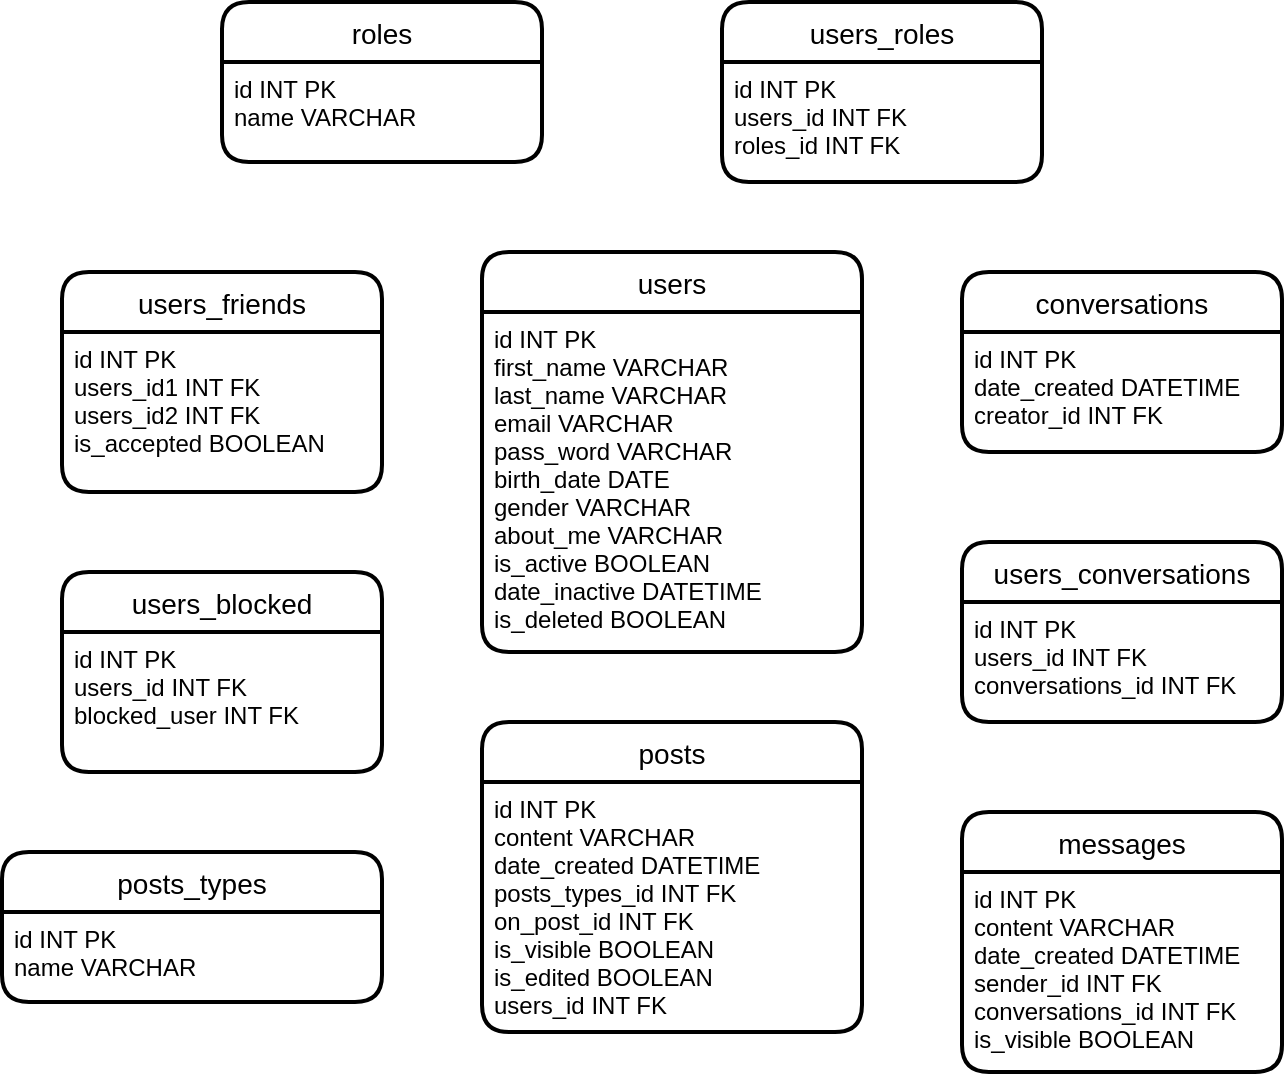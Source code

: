 <mxfile>
    <diagram id="P3E_55pYlSo_qYcGJgf6" name="Page-1">
        <mxGraphModel dx="950" dy="528" grid="1" gridSize="10" guides="1" tooltips="1" connect="1" arrows="1" fold="1" page="1" pageScale="1" pageWidth="827" pageHeight="1169" math="0" shadow="0">
            <root>
                <mxCell id="0"/>
                <mxCell id="1" parent="0"/>
                <mxCell id="2" value="roles" style="swimlane;childLayout=stackLayout;horizontal=1;startSize=30;horizontalStack=0;rounded=1;fontSize=14;fontStyle=0;strokeWidth=2;resizeParent=0;resizeLast=1;shadow=0;dashed=0;align=center;" vertex="1" parent="1">
                    <mxGeometry x="170" y="25" width="160" height="80" as="geometry"/>
                </mxCell>
                <mxCell id="3" value="id INT PK&#10;name VARCHAR" style="align=left;strokeColor=none;fillColor=none;spacingLeft=4;fontSize=12;verticalAlign=top;resizable=0;rotatable=0;part=1;" vertex="1" parent="2">
                    <mxGeometry y="30" width="160" height="50" as="geometry"/>
                </mxCell>
                <mxCell id="7" value="users_roles" style="swimlane;childLayout=stackLayout;horizontal=1;startSize=30;horizontalStack=0;rounded=1;fontSize=14;fontStyle=0;strokeWidth=2;resizeParent=0;resizeLast=1;shadow=0;dashed=0;align=center;" vertex="1" parent="1">
                    <mxGeometry x="420" y="25" width="160" height="90" as="geometry"/>
                </mxCell>
                <mxCell id="8" value="id INT PK&#10;users_id INT FK&#10;roles_id INT FK" style="align=left;strokeColor=none;fillColor=none;spacingLeft=4;fontSize=12;verticalAlign=top;resizable=0;rotatable=0;part=1;" vertex="1" parent="7">
                    <mxGeometry y="30" width="160" height="60" as="geometry"/>
                </mxCell>
                <mxCell id="10" value="users_friends" style="swimlane;childLayout=stackLayout;horizontal=1;startSize=30;horizontalStack=0;rounded=1;fontSize=14;fontStyle=0;strokeWidth=2;resizeParent=0;resizeLast=1;shadow=0;dashed=0;align=center;" vertex="1" parent="1">
                    <mxGeometry x="90" y="160" width="160" height="110" as="geometry"/>
                </mxCell>
                <mxCell id="12" style="edgeStyle=none;html=1;" edge="1" parent="10" source="11" target="10">
                    <mxGeometry relative="1" as="geometry"/>
                </mxCell>
                <mxCell id="11" value="id INT PK&#10;users_id1 INT FK&#10;users_id2 INT FK&#10;is_accepted BOOLEAN" style="align=left;strokeColor=none;fillColor=none;spacingLeft=4;fontSize=12;verticalAlign=top;resizable=0;rotatable=0;part=1;" vertex="1" parent="10">
                    <mxGeometry y="30" width="160" height="80" as="geometry"/>
                </mxCell>
                <mxCell id="13" value="users_blocked" style="swimlane;childLayout=stackLayout;horizontal=1;startSize=30;horizontalStack=0;rounded=1;fontSize=14;fontStyle=0;strokeWidth=2;resizeParent=0;resizeLast=1;shadow=0;dashed=0;align=center;" vertex="1" parent="1">
                    <mxGeometry x="90" y="310" width="160" height="100" as="geometry"/>
                </mxCell>
                <mxCell id="14" style="edgeStyle=none;html=1;" edge="1" parent="13" source="15" target="13">
                    <mxGeometry relative="1" as="geometry"/>
                </mxCell>
                <mxCell id="15" value="id INT PK&#10;users_id INT FK&#10;blocked_user INT FK" style="align=left;strokeColor=none;fillColor=none;spacingLeft=4;fontSize=12;verticalAlign=top;resizable=0;rotatable=0;part=1;" vertex="1" parent="13">
                    <mxGeometry y="30" width="160" height="70" as="geometry"/>
                </mxCell>
                <mxCell id="16" value="users" style="swimlane;childLayout=stackLayout;horizontal=1;startSize=30;horizontalStack=0;rounded=1;fontSize=14;fontStyle=0;strokeWidth=2;resizeParent=0;resizeLast=1;shadow=0;dashed=0;align=center;" vertex="1" parent="1">
                    <mxGeometry x="300" y="150" width="190" height="200" as="geometry"/>
                </mxCell>
                <mxCell id="17" style="edgeStyle=none;html=1;" edge="1" parent="16" source="18" target="16">
                    <mxGeometry relative="1" as="geometry"/>
                </mxCell>
                <mxCell id="18" value="id INT PK&#10;first_name VARCHAR&#10;last_name VARCHAR&#10;email VARCHAR&#10;pass_word VARCHAR&#10;birth_date DATE&#10;gender VARCHAR&#10;about_me VARCHAR&#10;is_active BOOLEAN&#10;date_inactive DATETIME&#10;is_deleted BOOLEAN" style="align=left;strokeColor=none;fillColor=none;spacingLeft=4;fontSize=12;verticalAlign=top;resizable=0;rotatable=0;part=1;" vertex="1" parent="16">
                    <mxGeometry y="30" width="190" height="170" as="geometry"/>
                </mxCell>
                <mxCell id="25" value="posts" style="swimlane;childLayout=stackLayout;horizontal=1;startSize=30;horizontalStack=0;rounded=1;fontSize=14;fontStyle=0;strokeWidth=2;resizeParent=0;resizeLast=1;shadow=0;dashed=0;align=center;" vertex="1" parent="1">
                    <mxGeometry x="300" y="385" width="190" height="155" as="geometry"/>
                </mxCell>
                <mxCell id="26" style="edgeStyle=none;html=1;" edge="1" parent="25" source="27" target="25">
                    <mxGeometry relative="1" as="geometry"/>
                </mxCell>
                <mxCell id="27" value="id INT PK&#10;content VARCHAR&#10;date_created DATETIME&#10;posts_types_id INT FK&#10;on_post_id INT FK&#10;is_visible BOOLEAN&#10;is_edited BOOLEAN&#10;users_id INT FK" style="align=left;strokeColor=none;fillColor=none;spacingLeft=4;fontSize=12;verticalAlign=top;resizable=0;rotatable=0;part=1;" vertex="1" parent="25">
                    <mxGeometry y="30" width="190" height="125" as="geometry"/>
                </mxCell>
                <mxCell id="28" value="posts_types" style="swimlane;childLayout=stackLayout;horizontal=1;startSize=30;horizontalStack=0;rounded=1;fontSize=14;fontStyle=0;strokeWidth=2;resizeParent=0;resizeLast=1;shadow=0;dashed=0;align=center;" vertex="1" parent="1">
                    <mxGeometry x="60" y="450" width="190" height="75" as="geometry"/>
                </mxCell>
                <mxCell id="29" style="edgeStyle=none;html=1;" edge="1" parent="28" source="30" target="28">
                    <mxGeometry relative="1" as="geometry"/>
                </mxCell>
                <mxCell id="30" value="id INT PK&#10;name VARCHAR " style="align=left;strokeColor=none;fillColor=none;spacingLeft=4;fontSize=12;verticalAlign=top;resizable=0;rotatable=0;part=1;" vertex="1" parent="28">
                    <mxGeometry y="30" width="190" height="45" as="geometry"/>
                </mxCell>
                <mxCell id="34" value="conversations" style="swimlane;childLayout=stackLayout;horizontal=1;startSize=30;horizontalStack=0;rounded=1;fontSize=14;fontStyle=0;strokeWidth=2;resizeParent=0;resizeLast=1;shadow=0;dashed=0;align=center;" vertex="1" parent="1">
                    <mxGeometry x="540" y="160" width="160" height="90" as="geometry"/>
                </mxCell>
                <mxCell id="35" style="edgeStyle=none;html=1;" edge="1" parent="34" source="36" target="34">
                    <mxGeometry relative="1" as="geometry"/>
                </mxCell>
                <mxCell id="36" value="id INT PK&#10;date_created DATETIME&#10;creator_id INT FK" style="align=left;strokeColor=none;fillColor=none;spacingLeft=4;fontSize=12;verticalAlign=top;resizable=0;rotatable=0;part=1;" vertex="1" parent="34">
                    <mxGeometry y="30" width="160" height="60" as="geometry"/>
                </mxCell>
                <mxCell id="37" value="users_conversations" style="swimlane;childLayout=stackLayout;horizontal=1;startSize=30;horizontalStack=0;rounded=1;fontSize=14;fontStyle=0;strokeWidth=2;resizeParent=0;resizeLast=1;shadow=0;dashed=0;align=center;" vertex="1" parent="1">
                    <mxGeometry x="540" y="295" width="160" height="90" as="geometry"/>
                </mxCell>
                <mxCell id="38" style="edgeStyle=none;html=1;" edge="1" parent="37" source="39" target="37">
                    <mxGeometry relative="1" as="geometry"/>
                </mxCell>
                <mxCell id="39" value="id INT PK&#10;users_id INT FK&#10;conversations_id INT FK" style="align=left;strokeColor=none;fillColor=none;spacingLeft=4;fontSize=12;verticalAlign=top;resizable=0;rotatable=0;part=1;" vertex="1" parent="37">
                    <mxGeometry y="30" width="160" height="60" as="geometry"/>
                </mxCell>
                <mxCell id="40" value="messages" style="swimlane;childLayout=stackLayout;horizontal=1;startSize=30;horizontalStack=0;rounded=1;fontSize=14;fontStyle=0;strokeWidth=2;resizeParent=0;resizeLast=1;shadow=0;dashed=0;align=center;" vertex="1" parent="1">
                    <mxGeometry x="540" y="430" width="160" height="130" as="geometry"/>
                </mxCell>
                <mxCell id="41" style="edgeStyle=none;html=1;" edge="1" parent="40" source="42" target="40">
                    <mxGeometry relative="1" as="geometry"/>
                </mxCell>
                <mxCell id="42" value="id INT PK&#10;content VARCHAR&#10;date_created DATETIME&#10;sender_id INT FK&#10;conversations_id INT FK&#10;is_visible BOOLEAN" style="align=left;strokeColor=none;fillColor=none;spacingLeft=4;fontSize=12;verticalAlign=top;resizable=0;rotatable=0;part=1;" vertex="1" parent="40">
                    <mxGeometry y="30" width="160" height="100" as="geometry"/>
                </mxCell>
            </root>
        </mxGraphModel>
    </diagram>
</mxfile>